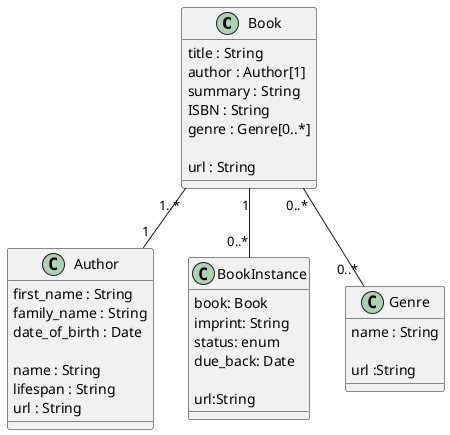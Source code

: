@startuml demo

class Book {
   title : String
   author : Author[1]
   summary : String
   ISBN : String
   genre : Genre[0..*]

   url : String
}

class Author {
    first_name : String
    family_name : String
    date_of_birth : Date

    name : String
    lifespan : String
    url : String
}

class BookInstance {
    book: Book
    imprint: String
    status: enum
    due_back: Date

    url:String
}

class Genre {
    name : String

    url :String
}

Book "1..*" -- "1" Author
Book "0..*" -- "0..*" Genre
Book "1" -- "0..*" BookInstance
@enduml